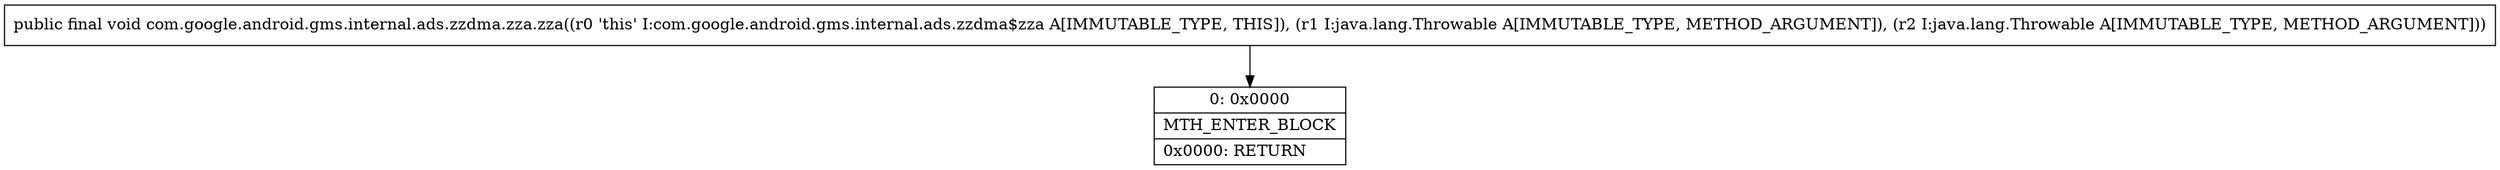 digraph "CFG forcom.google.android.gms.internal.ads.zzdma.zza.zza(Ljava\/lang\/Throwable;Ljava\/lang\/Throwable;)V" {
Node_0 [shape=record,label="{0\:\ 0x0000|MTH_ENTER_BLOCK\l|0x0000: RETURN   \l}"];
MethodNode[shape=record,label="{public final void com.google.android.gms.internal.ads.zzdma.zza.zza((r0 'this' I:com.google.android.gms.internal.ads.zzdma$zza A[IMMUTABLE_TYPE, THIS]), (r1 I:java.lang.Throwable A[IMMUTABLE_TYPE, METHOD_ARGUMENT]), (r2 I:java.lang.Throwable A[IMMUTABLE_TYPE, METHOD_ARGUMENT])) }"];
MethodNode -> Node_0;
}

